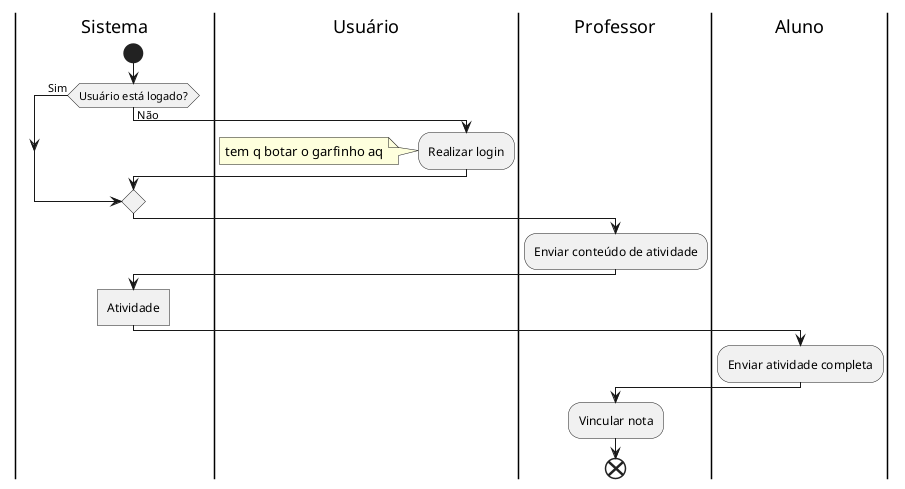 @startuml  atividade 

|Sistema|
start
if (Usuário está logado?) then (Não) 
|Usuário|
:Realizar login;
note left: tem q botar o garfinho aq
else (Sim)
endif 

|Professor|
:Enviar conteúdo de atividade;

|Sistema|
:Atividade]

|Aluno|
:Enviar atividade completa;

|Professor|
:Vincular nota;
end

@enduml